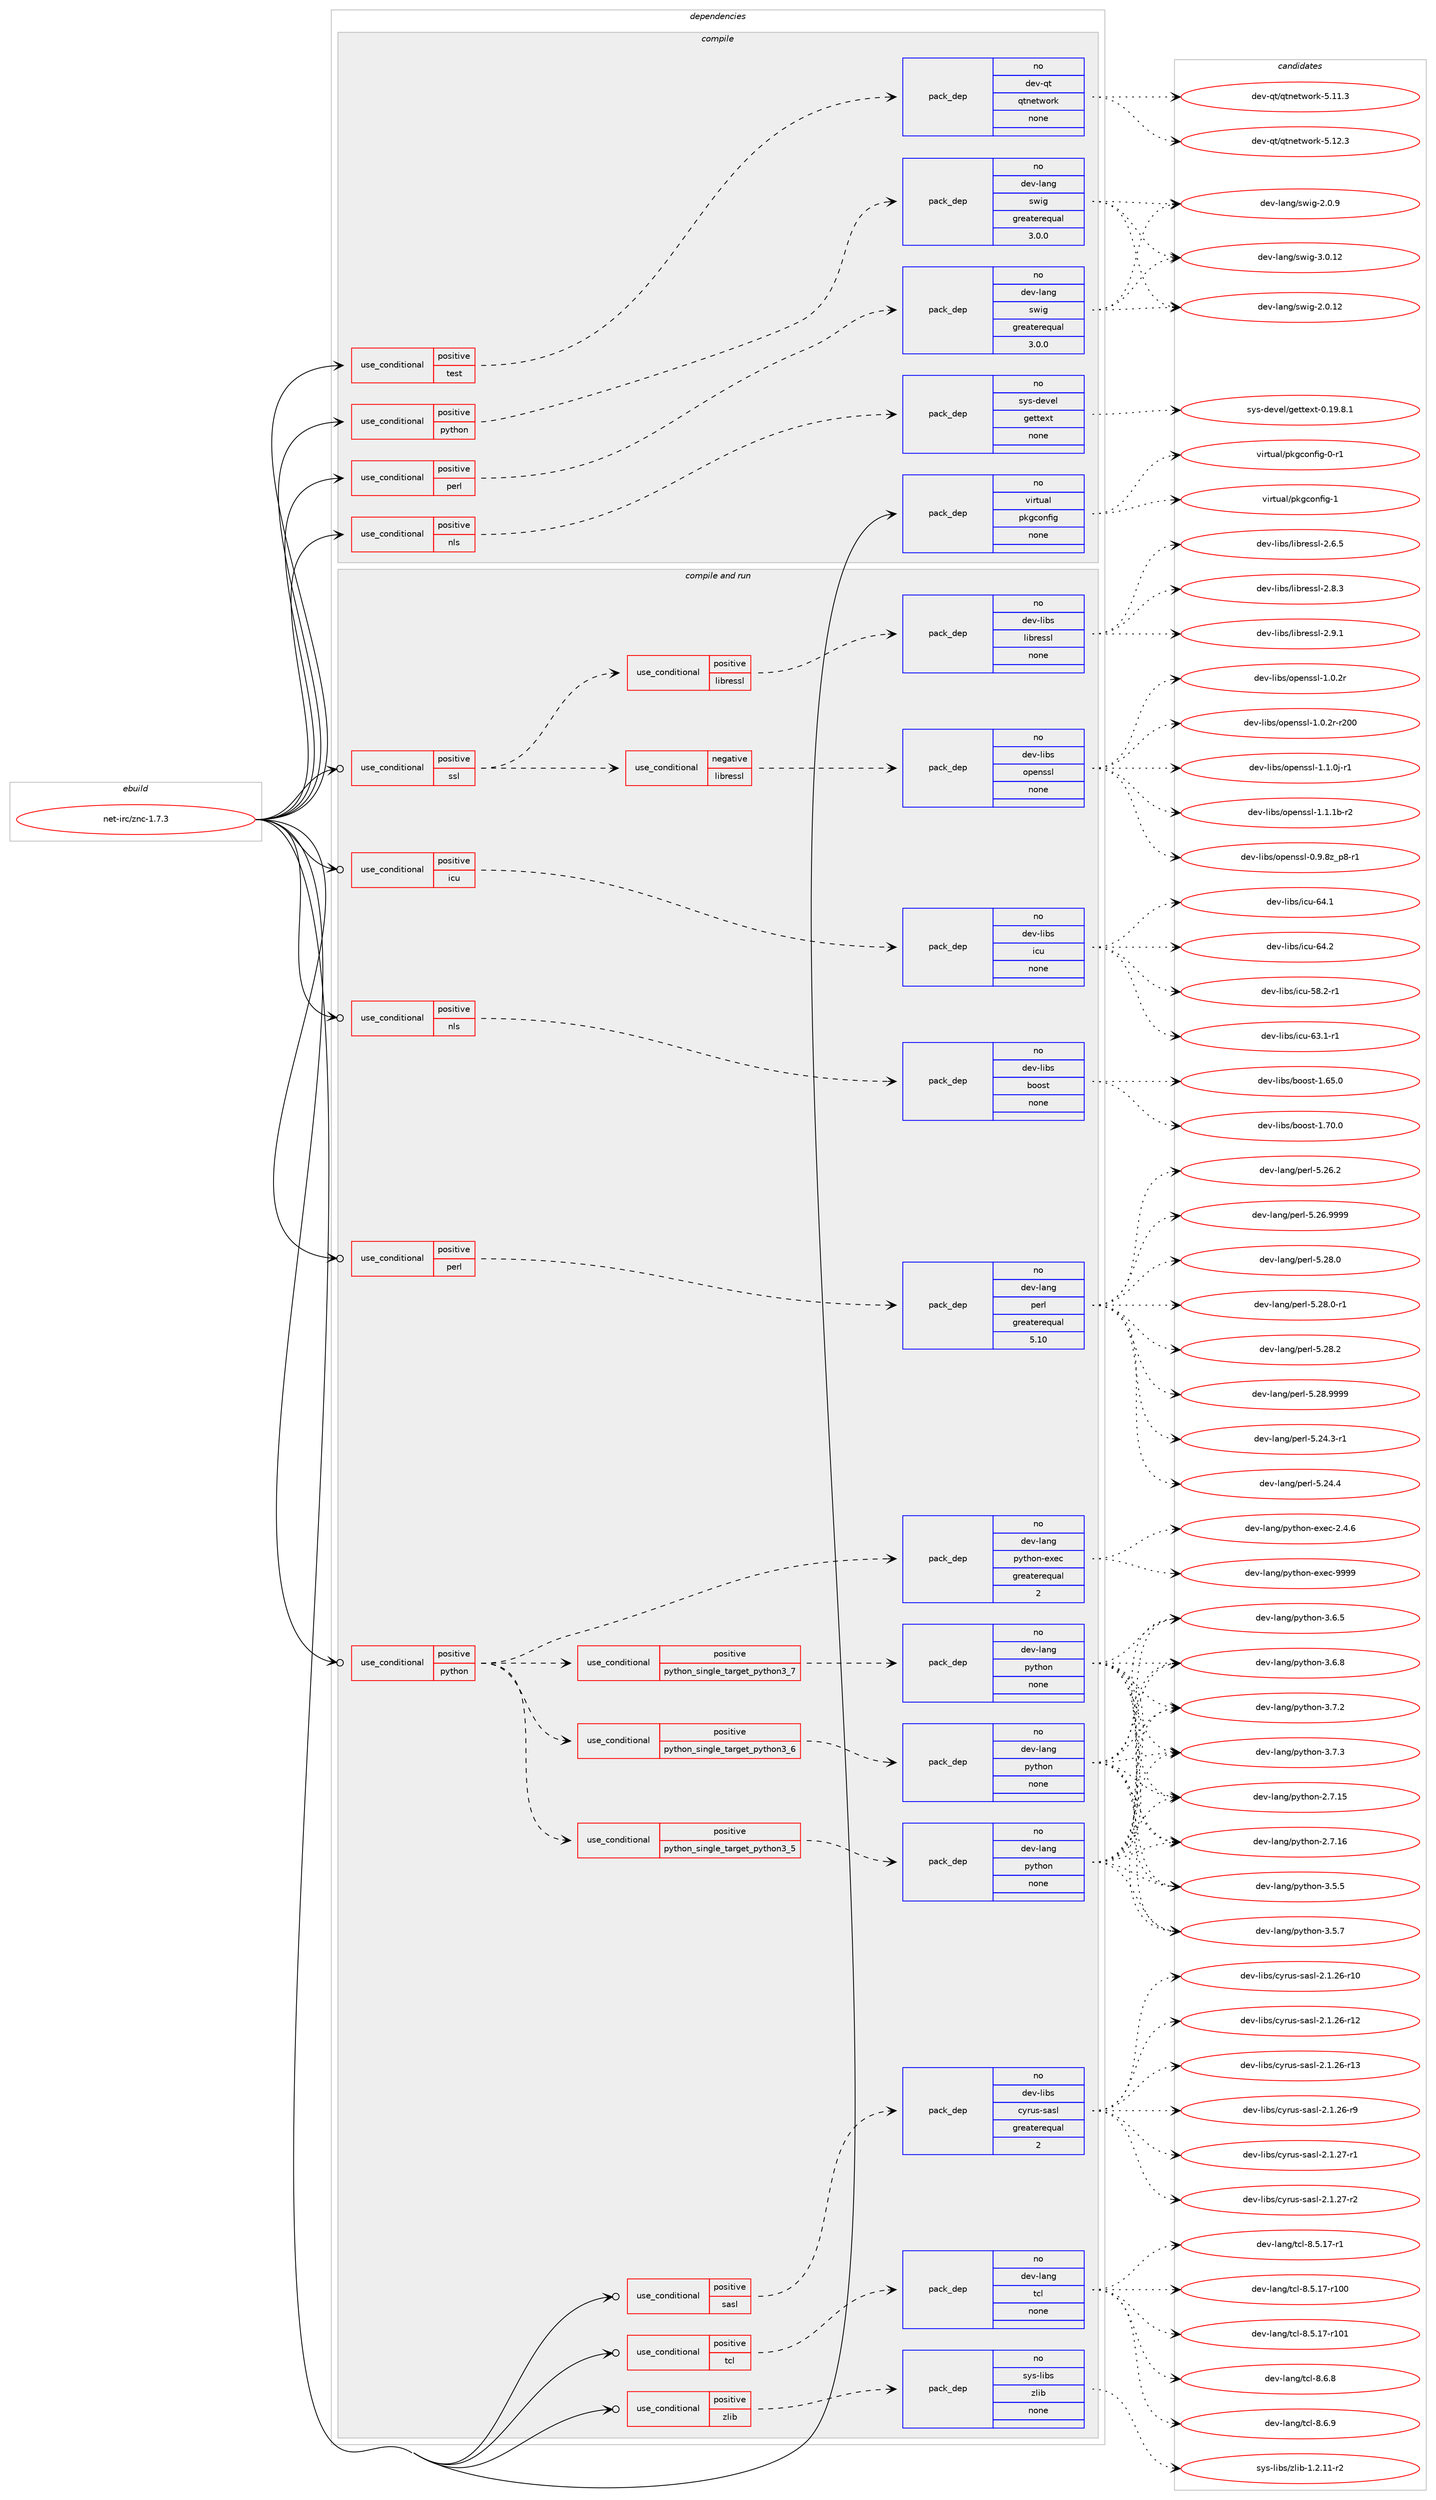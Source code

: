 digraph prolog {

# *************
# Graph options
# *************

newrank=true;
concentrate=true;
compound=true;
graph [rankdir=LR,fontname=Helvetica,fontsize=10,ranksep=1.5];#, ranksep=2.5, nodesep=0.2];
edge  [arrowhead=vee];
node  [fontname=Helvetica,fontsize=10];

# **********
# The ebuild
# **********

subgraph cluster_leftcol {
color=gray;
rank=same;
label=<<i>ebuild</i>>;
id [label="net-irc/znc-1.7.3", color=red, width=4, href="../net-irc/znc-1.7.3.svg"];
}

# ****************
# The dependencies
# ****************

subgraph cluster_midcol {
color=gray;
label=<<i>dependencies</i>>;
subgraph cluster_compile {
fillcolor="#eeeeee";
style=filled;
label=<<i>compile</i>>;
subgraph cond467 {
dependency2177 [label=<<TABLE BORDER="0" CELLBORDER="1" CELLSPACING="0" CELLPADDING="4"><TR><TD ROWSPAN="3" CELLPADDING="10">use_conditional</TD></TR><TR><TD>positive</TD></TR><TR><TD>nls</TD></TR></TABLE>>, shape=none, color=red];
subgraph pack1672 {
dependency2178 [label=<<TABLE BORDER="0" CELLBORDER="1" CELLSPACING="0" CELLPADDING="4" WIDTH="220"><TR><TD ROWSPAN="6" CELLPADDING="30">pack_dep</TD></TR><TR><TD WIDTH="110">no</TD></TR><TR><TD>sys-devel</TD></TR><TR><TD>gettext</TD></TR><TR><TD>none</TD></TR><TR><TD></TD></TR></TABLE>>, shape=none, color=blue];
}
dependency2177:e -> dependency2178:w [weight=20,style="dashed",arrowhead="vee"];
}
id:e -> dependency2177:w [weight=20,style="solid",arrowhead="vee"];
subgraph cond468 {
dependency2179 [label=<<TABLE BORDER="0" CELLBORDER="1" CELLSPACING="0" CELLPADDING="4"><TR><TD ROWSPAN="3" CELLPADDING="10">use_conditional</TD></TR><TR><TD>positive</TD></TR><TR><TD>perl</TD></TR></TABLE>>, shape=none, color=red];
subgraph pack1673 {
dependency2180 [label=<<TABLE BORDER="0" CELLBORDER="1" CELLSPACING="0" CELLPADDING="4" WIDTH="220"><TR><TD ROWSPAN="6" CELLPADDING="30">pack_dep</TD></TR><TR><TD WIDTH="110">no</TD></TR><TR><TD>dev-lang</TD></TR><TR><TD>swig</TD></TR><TR><TD>greaterequal</TD></TR><TR><TD>3.0.0</TD></TR></TABLE>>, shape=none, color=blue];
}
dependency2179:e -> dependency2180:w [weight=20,style="dashed",arrowhead="vee"];
}
id:e -> dependency2179:w [weight=20,style="solid",arrowhead="vee"];
subgraph cond469 {
dependency2181 [label=<<TABLE BORDER="0" CELLBORDER="1" CELLSPACING="0" CELLPADDING="4"><TR><TD ROWSPAN="3" CELLPADDING="10">use_conditional</TD></TR><TR><TD>positive</TD></TR><TR><TD>python</TD></TR></TABLE>>, shape=none, color=red];
subgraph pack1674 {
dependency2182 [label=<<TABLE BORDER="0" CELLBORDER="1" CELLSPACING="0" CELLPADDING="4" WIDTH="220"><TR><TD ROWSPAN="6" CELLPADDING="30">pack_dep</TD></TR><TR><TD WIDTH="110">no</TD></TR><TR><TD>dev-lang</TD></TR><TR><TD>swig</TD></TR><TR><TD>greaterequal</TD></TR><TR><TD>3.0.0</TD></TR></TABLE>>, shape=none, color=blue];
}
dependency2181:e -> dependency2182:w [weight=20,style="dashed",arrowhead="vee"];
}
id:e -> dependency2181:w [weight=20,style="solid",arrowhead="vee"];
subgraph cond470 {
dependency2183 [label=<<TABLE BORDER="0" CELLBORDER="1" CELLSPACING="0" CELLPADDING="4"><TR><TD ROWSPAN="3" CELLPADDING="10">use_conditional</TD></TR><TR><TD>positive</TD></TR><TR><TD>test</TD></TR></TABLE>>, shape=none, color=red];
subgraph pack1675 {
dependency2184 [label=<<TABLE BORDER="0" CELLBORDER="1" CELLSPACING="0" CELLPADDING="4" WIDTH="220"><TR><TD ROWSPAN="6" CELLPADDING="30">pack_dep</TD></TR><TR><TD WIDTH="110">no</TD></TR><TR><TD>dev-qt</TD></TR><TR><TD>qtnetwork</TD></TR><TR><TD>none</TD></TR><TR><TD></TD></TR></TABLE>>, shape=none, color=blue];
}
dependency2183:e -> dependency2184:w [weight=20,style="dashed",arrowhead="vee"];
}
id:e -> dependency2183:w [weight=20,style="solid",arrowhead="vee"];
subgraph pack1676 {
dependency2185 [label=<<TABLE BORDER="0" CELLBORDER="1" CELLSPACING="0" CELLPADDING="4" WIDTH="220"><TR><TD ROWSPAN="6" CELLPADDING="30">pack_dep</TD></TR><TR><TD WIDTH="110">no</TD></TR><TR><TD>virtual</TD></TR><TR><TD>pkgconfig</TD></TR><TR><TD>none</TD></TR><TR><TD></TD></TR></TABLE>>, shape=none, color=blue];
}
id:e -> dependency2185:w [weight=20,style="solid",arrowhead="vee"];
}
subgraph cluster_compileandrun {
fillcolor="#eeeeee";
style=filled;
label=<<i>compile and run</i>>;
subgraph cond471 {
dependency2186 [label=<<TABLE BORDER="0" CELLBORDER="1" CELLSPACING="0" CELLPADDING="4"><TR><TD ROWSPAN="3" CELLPADDING="10">use_conditional</TD></TR><TR><TD>positive</TD></TR><TR><TD>icu</TD></TR></TABLE>>, shape=none, color=red];
subgraph pack1677 {
dependency2187 [label=<<TABLE BORDER="0" CELLBORDER="1" CELLSPACING="0" CELLPADDING="4" WIDTH="220"><TR><TD ROWSPAN="6" CELLPADDING="30">pack_dep</TD></TR><TR><TD WIDTH="110">no</TD></TR><TR><TD>dev-libs</TD></TR><TR><TD>icu</TD></TR><TR><TD>none</TD></TR><TR><TD></TD></TR></TABLE>>, shape=none, color=blue];
}
dependency2186:e -> dependency2187:w [weight=20,style="dashed",arrowhead="vee"];
}
id:e -> dependency2186:w [weight=20,style="solid",arrowhead="odotvee"];
subgraph cond472 {
dependency2188 [label=<<TABLE BORDER="0" CELLBORDER="1" CELLSPACING="0" CELLPADDING="4"><TR><TD ROWSPAN="3" CELLPADDING="10">use_conditional</TD></TR><TR><TD>positive</TD></TR><TR><TD>nls</TD></TR></TABLE>>, shape=none, color=red];
subgraph pack1678 {
dependency2189 [label=<<TABLE BORDER="0" CELLBORDER="1" CELLSPACING="0" CELLPADDING="4" WIDTH="220"><TR><TD ROWSPAN="6" CELLPADDING="30">pack_dep</TD></TR><TR><TD WIDTH="110">no</TD></TR><TR><TD>dev-libs</TD></TR><TR><TD>boost</TD></TR><TR><TD>none</TD></TR><TR><TD></TD></TR></TABLE>>, shape=none, color=blue];
}
dependency2188:e -> dependency2189:w [weight=20,style="dashed",arrowhead="vee"];
}
id:e -> dependency2188:w [weight=20,style="solid",arrowhead="odotvee"];
subgraph cond473 {
dependency2190 [label=<<TABLE BORDER="0" CELLBORDER="1" CELLSPACING="0" CELLPADDING="4"><TR><TD ROWSPAN="3" CELLPADDING="10">use_conditional</TD></TR><TR><TD>positive</TD></TR><TR><TD>perl</TD></TR></TABLE>>, shape=none, color=red];
subgraph pack1679 {
dependency2191 [label=<<TABLE BORDER="0" CELLBORDER="1" CELLSPACING="0" CELLPADDING="4" WIDTH="220"><TR><TD ROWSPAN="6" CELLPADDING="30">pack_dep</TD></TR><TR><TD WIDTH="110">no</TD></TR><TR><TD>dev-lang</TD></TR><TR><TD>perl</TD></TR><TR><TD>greaterequal</TD></TR><TR><TD>5.10</TD></TR></TABLE>>, shape=none, color=blue];
}
dependency2190:e -> dependency2191:w [weight=20,style="dashed",arrowhead="vee"];
}
id:e -> dependency2190:w [weight=20,style="solid",arrowhead="odotvee"];
subgraph cond474 {
dependency2192 [label=<<TABLE BORDER="0" CELLBORDER="1" CELLSPACING="0" CELLPADDING="4"><TR><TD ROWSPAN="3" CELLPADDING="10">use_conditional</TD></TR><TR><TD>positive</TD></TR><TR><TD>python</TD></TR></TABLE>>, shape=none, color=red];
subgraph cond475 {
dependency2193 [label=<<TABLE BORDER="0" CELLBORDER="1" CELLSPACING="0" CELLPADDING="4"><TR><TD ROWSPAN="3" CELLPADDING="10">use_conditional</TD></TR><TR><TD>positive</TD></TR><TR><TD>python_single_target_python3_5</TD></TR></TABLE>>, shape=none, color=red];
subgraph pack1680 {
dependency2194 [label=<<TABLE BORDER="0" CELLBORDER="1" CELLSPACING="0" CELLPADDING="4" WIDTH="220"><TR><TD ROWSPAN="6" CELLPADDING="30">pack_dep</TD></TR><TR><TD WIDTH="110">no</TD></TR><TR><TD>dev-lang</TD></TR><TR><TD>python</TD></TR><TR><TD>none</TD></TR><TR><TD></TD></TR></TABLE>>, shape=none, color=blue];
}
dependency2193:e -> dependency2194:w [weight=20,style="dashed",arrowhead="vee"];
}
dependency2192:e -> dependency2193:w [weight=20,style="dashed",arrowhead="vee"];
subgraph cond476 {
dependency2195 [label=<<TABLE BORDER="0" CELLBORDER="1" CELLSPACING="0" CELLPADDING="4"><TR><TD ROWSPAN="3" CELLPADDING="10">use_conditional</TD></TR><TR><TD>positive</TD></TR><TR><TD>python_single_target_python3_6</TD></TR></TABLE>>, shape=none, color=red];
subgraph pack1681 {
dependency2196 [label=<<TABLE BORDER="0" CELLBORDER="1" CELLSPACING="0" CELLPADDING="4" WIDTH="220"><TR><TD ROWSPAN="6" CELLPADDING="30">pack_dep</TD></TR><TR><TD WIDTH="110">no</TD></TR><TR><TD>dev-lang</TD></TR><TR><TD>python</TD></TR><TR><TD>none</TD></TR><TR><TD></TD></TR></TABLE>>, shape=none, color=blue];
}
dependency2195:e -> dependency2196:w [weight=20,style="dashed",arrowhead="vee"];
}
dependency2192:e -> dependency2195:w [weight=20,style="dashed",arrowhead="vee"];
subgraph cond477 {
dependency2197 [label=<<TABLE BORDER="0" CELLBORDER="1" CELLSPACING="0" CELLPADDING="4"><TR><TD ROWSPAN="3" CELLPADDING="10">use_conditional</TD></TR><TR><TD>positive</TD></TR><TR><TD>python_single_target_python3_7</TD></TR></TABLE>>, shape=none, color=red];
subgraph pack1682 {
dependency2198 [label=<<TABLE BORDER="0" CELLBORDER="1" CELLSPACING="0" CELLPADDING="4" WIDTH="220"><TR><TD ROWSPAN="6" CELLPADDING="30">pack_dep</TD></TR><TR><TD WIDTH="110">no</TD></TR><TR><TD>dev-lang</TD></TR><TR><TD>python</TD></TR><TR><TD>none</TD></TR><TR><TD></TD></TR></TABLE>>, shape=none, color=blue];
}
dependency2197:e -> dependency2198:w [weight=20,style="dashed",arrowhead="vee"];
}
dependency2192:e -> dependency2197:w [weight=20,style="dashed",arrowhead="vee"];
subgraph pack1683 {
dependency2199 [label=<<TABLE BORDER="0" CELLBORDER="1" CELLSPACING="0" CELLPADDING="4" WIDTH="220"><TR><TD ROWSPAN="6" CELLPADDING="30">pack_dep</TD></TR><TR><TD WIDTH="110">no</TD></TR><TR><TD>dev-lang</TD></TR><TR><TD>python-exec</TD></TR><TR><TD>greaterequal</TD></TR><TR><TD>2</TD></TR></TABLE>>, shape=none, color=blue];
}
dependency2192:e -> dependency2199:w [weight=20,style="dashed",arrowhead="vee"];
}
id:e -> dependency2192:w [weight=20,style="solid",arrowhead="odotvee"];
subgraph cond478 {
dependency2200 [label=<<TABLE BORDER="0" CELLBORDER="1" CELLSPACING="0" CELLPADDING="4"><TR><TD ROWSPAN="3" CELLPADDING="10">use_conditional</TD></TR><TR><TD>positive</TD></TR><TR><TD>sasl</TD></TR></TABLE>>, shape=none, color=red];
subgraph pack1684 {
dependency2201 [label=<<TABLE BORDER="0" CELLBORDER="1" CELLSPACING="0" CELLPADDING="4" WIDTH="220"><TR><TD ROWSPAN="6" CELLPADDING="30">pack_dep</TD></TR><TR><TD WIDTH="110">no</TD></TR><TR><TD>dev-libs</TD></TR><TR><TD>cyrus-sasl</TD></TR><TR><TD>greaterequal</TD></TR><TR><TD>2</TD></TR></TABLE>>, shape=none, color=blue];
}
dependency2200:e -> dependency2201:w [weight=20,style="dashed",arrowhead="vee"];
}
id:e -> dependency2200:w [weight=20,style="solid",arrowhead="odotvee"];
subgraph cond479 {
dependency2202 [label=<<TABLE BORDER="0" CELLBORDER="1" CELLSPACING="0" CELLPADDING="4"><TR><TD ROWSPAN="3" CELLPADDING="10">use_conditional</TD></TR><TR><TD>positive</TD></TR><TR><TD>ssl</TD></TR></TABLE>>, shape=none, color=red];
subgraph cond480 {
dependency2203 [label=<<TABLE BORDER="0" CELLBORDER="1" CELLSPACING="0" CELLPADDING="4"><TR><TD ROWSPAN="3" CELLPADDING="10">use_conditional</TD></TR><TR><TD>negative</TD></TR><TR><TD>libressl</TD></TR></TABLE>>, shape=none, color=red];
subgraph pack1685 {
dependency2204 [label=<<TABLE BORDER="0" CELLBORDER="1" CELLSPACING="0" CELLPADDING="4" WIDTH="220"><TR><TD ROWSPAN="6" CELLPADDING="30">pack_dep</TD></TR><TR><TD WIDTH="110">no</TD></TR><TR><TD>dev-libs</TD></TR><TR><TD>openssl</TD></TR><TR><TD>none</TD></TR><TR><TD></TD></TR></TABLE>>, shape=none, color=blue];
}
dependency2203:e -> dependency2204:w [weight=20,style="dashed",arrowhead="vee"];
}
dependency2202:e -> dependency2203:w [weight=20,style="dashed",arrowhead="vee"];
subgraph cond481 {
dependency2205 [label=<<TABLE BORDER="0" CELLBORDER="1" CELLSPACING="0" CELLPADDING="4"><TR><TD ROWSPAN="3" CELLPADDING="10">use_conditional</TD></TR><TR><TD>positive</TD></TR><TR><TD>libressl</TD></TR></TABLE>>, shape=none, color=red];
subgraph pack1686 {
dependency2206 [label=<<TABLE BORDER="0" CELLBORDER="1" CELLSPACING="0" CELLPADDING="4" WIDTH="220"><TR><TD ROWSPAN="6" CELLPADDING="30">pack_dep</TD></TR><TR><TD WIDTH="110">no</TD></TR><TR><TD>dev-libs</TD></TR><TR><TD>libressl</TD></TR><TR><TD>none</TD></TR><TR><TD></TD></TR></TABLE>>, shape=none, color=blue];
}
dependency2205:e -> dependency2206:w [weight=20,style="dashed",arrowhead="vee"];
}
dependency2202:e -> dependency2205:w [weight=20,style="dashed",arrowhead="vee"];
}
id:e -> dependency2202:w [weight=20,style="solid",arrowhead="odotvee"];
subgraph cond482 {
dependency2207 [label=<<TABLE BORDER="0" CELLBORDER="1" CELLSPACING="0" CELLPADDING="4"><TR><TD ROWSPAN="3" CELLPADDING="10">use_conditional</TD></TR><TR><TD>positive</TD></TR><TR><TD>tcl</TD></TR></TABLE>>, shape=none, color=red];
subgraph pack1687 {
dependency2208 [label=<<TABLE BORDER="0" CELLBORDER="1" CELLSPACING="0" CELLPADDING="4" WIDTH="220"><TR><TD ROWSPAN="6" CELLPADDING="30">pack_dep</TD></TR><TR><TD WIDTH="110">no</TD></TR><TR><TD>dev-lang</TD></TR><TR><TD>tcl</TD></TR><TR><TD>none</TD></TR><TR><TD></TD></TR></TABLE>>, shape=none, color=blue];
}
dependency2207:e -> dependency2208:w [weight=20,style="dashed",arrowhead="vee"];
}
id:e -> dependency2207:w [weight=20,style="solid",arrowhead="odotvee"];
subgraph cond483 {
dependency2209 [label=<<TABLE BORDER="0" CELLBORDER="1" CELLSPACING="0" CELLPADDING="4"><TR><TD ROWSPAN="3" CELLPADDING="10">use_conditional</TD></TR><TR><TD>positive</TD></TR><TR><TD>zlib</TD></TR></TABLE>>, shape=none, color=red];
subgraph pack1688 {
dependency2210 [label=<<TABLE BORDER="0" CELLBORDER="1" CELLSPACING="0" CELLPADDING="4" WIDTH="220"><TR><TD ROWSPAN="6" CELLPADDING="30">pack_dep</TD></TR><TR><TD WIDTH="110">no</TD></TR><TR><TD>sys-libs</TD></TR><TR><TD>zlib</TD></TR><TR><TD>none</TD></TR><TR><TD></TD></TR></TABLE>>, shape=none, color=blue];
}
dependency2209:e -> dependency2210:w [weight=20,style="dashed",arrowhead="vee"];
}
id:e -> dependency2209:w [weight=20,style="solid",arrowhead="odotvee"];
}
subgraph cluster_run {
fillcolor="#eeeeee";
style=filled;
label=<<i>run</i>>;
}
}

# **************
# The candidates
# **************

subgraph cluster_choices {
rank=same;
color=gray;
label=<<i>candidates</i>>;

subgraph choice1672 {
color=black;
nodesep=1;
choice1151211154510010111810110847103101116116101120116454846495746564649 [label="sys-devel/gettext-0.19.8.1", color=red, width=4,href="../sys-devel/gettext-0.19.8.1.svg"];
dependency2178:e -> choice1151211154510010111810110847103101116116101120116454846495746564649:w [style=dotted,weight="100"];
}
subgraph choice1673 {
color=black;
nodesep=1;
choice10010111845108971101034711511910510345504648464950 [label="dev-lang/swig-2.0.12", color=red, width=4,href="../dev-lang/swig-2.0.12.svg"];
choice100101118451089711010347115119105103455046484657 [label="dev-lang/swig-2.0.9", color=red, width=4,href="../dev-lang/swig-2.0.9.svg"];
choice10010111845108971101034711511910510345514648464950 [label="dev-lang/swig-3.0.12", color=red, width=4,href="../dev-lang/swig-3.0.12.svg"];
dependency2180:e -> choice10010111845108971101034711511910510345504648464950:w [style=dotted,weight="100"];
dependency2180:e -> choice100101118451089711010347115119105103455046484657:w [style=dotted,weight="100"];
dependency2180:e -> choice10010111845108971101034711511910510345514648464950:w [style=dotted,weight="100"];
}
subgraph choice1674 {
color=black;
nodesep=1;
choice10010111845108971101034711511910510345504648464950 [label="dev-lang/swig-2.0.12", color=red, width=4,href="../dev-lang/swig-2.0.12.svg"];
choice100101118451089711010347115119105103455046484657 [label="dev-lang/swig-2.0.9", color=red, width=4,href="../dev-lang/swig-2.0.9.svg"];
choice10010111845108971101034711511910510345514648464950 [label="dev-lang/swig-3.0.12", color=red, width=4,href="../dev-lang/swig-3.0.12.svg"];
dependency2182:e -> choice10010111845108971101034711511910510345504648464950:w [style=dotted,weight="100"];
dependency2182:e -> choice100101118451089711010347115119105103455046484657:w [style=dotted,weight="100"];
dependency2182:e -> choice10010111845108971101034711511910510345514648464950:w [style=dotted,weight="100"];
}
subgraph choice1675 {
color=black;
nodesep=1;
choice100101118451131164711311611010111611911111410745534649494651 [label="dev-qt/qtnetwork-5.11.3", color=red, width=4,href="../dev-qt/qtnetwork-5.11.3.svg"];
choice100101118451131164711311611010111611911111410745534649504651 [label="dev-qt/qtnetwork-5.12.3", color=red, width=4,href="../dev-qt/qtnetwork-5.12.3.svg"];
dependency2184:e -> choice100101118451131164711311611010111611911111410745534649494651:w [style=dotted,weight="100"];
dependency2184:e -> choice100101118451131164711311611010111611911111410745534649504651:w [style=dotted,weight="100"];
}
subgraph choice1676 {
color=black;
nodesep=1;
choice11810511411611797108471121071039911111010210510345484511449 [label="virtual/pkgconfig-0-r1", color=red, width=4,href="../virtual/pkgconfig-0-r1.svg"];
choice1181051141161179710847112107103991111101021051034549 [label="virtual/pkgconfig-1", color=red, width=4,href="../virtual/pkgconfig-1.svg"];
dependency2185:e -> choice11810511411611797108471121071039911111010210510345484511449:w [style=dotted,weight="100"];
dependency2185:e -> choice1181051141161179710847112107103991111101021051034549:w [style=dotted,weight="100"];
}
subgraph choice1677 {
color=black;
nodesep=1;
choice1001011184510810598115471059911745535646504511449 [label="dev-libs/icu-58.2-r1", color=red, width=4,href="../dev-libs/icu-58.2-r1.svg"];
choice1001011184510810598115471059911745545146494511449 [label="dev-libs/icu-63.1-r1", color=red, width=4,href="../dev-libs/icu-63.1-r1.svg"];
choice100101118451081059811547105991174554524649 [label="dev-libs/icu-64.1", color=red, width=4,href="../dev-libs/icu-64.1.svg"];
choice100101118451081059811547105991174554524650 [label="dev-libs/icu-64.2", color=red, width=4,href="../dev-libs/icu-64.2.svg"];
dependency2187:e -> choice1001011184510810598115471059911745535646504511449:w [style=dotted,weight="100"];
dependency2187:e -> choice1001011184510810598115471059911745545146494511449:w [style=dotted,weight="100"];
dependency2187:e -> choice100101118451081059811547105991174554524649:w [style=dotted,weight="100"];
dependency2187:e -> choice100101118451081059811547105991174554524650:w [style=dotted,weight="100"];
}
subgraph choice1678 {
color=black;
nodesep=1;
choice1001011184510810598115479811111111511645494654534648 [label="dev-libs/boost-1.65.0", color=red, width=4,href="../dev-libs/boost-1.65.0.svg"];
choice1001011184510810598115479811111111511645494655484648 [label="dev-libs/boost-1.70.0", color=red, width=4,href="../dev-libs/boost-1.70.0.svg"];
dependency2189:e -> choice1001011184510810598115479811111111511645494654534648:w [style=dotted,weight="100"];
dependency2189:e -> choice1001011184510810598115479811111111511645494655484648:w [style=dotted,weight="100"];
}
subgraph choice1679 {
color=black;
nodesep=1;
choice100101118451089711010347112101114108455346505246514511449 [label="dev-lang/perl-5.24.3-r1", color=red, width=4,href="../dev-lang/perl-5.24.3-r1.svg"];
choice10010111845108971101034711210111410845534650524652 [label="dev-lang/perl-5.24.4", color=red, width=4,href="../dev-lang/perl-5.24.4.svg"];
choice10010111845108971101034711210111410845534650544650 [label="dev-lang/perl-5.26.2", color=red, width=4,href="../dev-lang/perl-5.26.2.svg"];
choice10010111845108971101034711210111410845534650544657575757 [label="dev-lang/perl-5.26.9999", color=red, width=4,href="../dev-lang/perl-5.26.9999.svg"];
choice10010111845108971101034711210111410845534650564648 [label="dev-lang/perl-5.28.0", color=red, width=4,href="../dev-lang/perl-5.28.0.svg"];
choice100101118451089711010347112101114108455346505646484511449 [label="dev-lang/perl-5.28.0-r1", color=red, width=4,href="../dev-lang/perl-5.28.0-r1.svg"];
choice10010111845108971101034711210111410845534650564650 [label="dev-lang/perl-5.28.2", color=red, width=4,href="../dev-lang/perl-5.28.2.svg"];
choice10010111845108971101034711210111410845534650564657575757 [label="dev-lang/perl-5.28.9999", color=red, width=4,href="../dev-lang/perl-5.28.9999.svg"];
dependency2191:e -> choice100101118451089711010347112101114108455346505246514511449:w [style=dotted,weight="100"];
dependency2191:e -> choice10010111845108971101034711210111410845534650524652:w [style=dotted,weight="100"];
dependency2191:e -> choice10010111845108971101034711210111410845534650544650:w [style=dotted,weight="100"];
dependency2191:e -> choice10010111845108971101034711210111410845534650544657575757:w [style=dotted,weight="100"];
dependency2191:e -> choice10010111845108971101034711210111410845534650564648:w [style=dotted,weight="100"];
dependency2191:e -> choice100101118451089711010347112101114108455346505646484511449:w [style=dotted,weight="100"];
dependency2191:e -> choice10010111845108971101034711210111410845534650564650:w [style=dotted,weight="100"];
dependency2191:e -> choice10010111845108971101034711210111410845534650564657575757:w [style=dotted,weight="100"];
}
subgraph choice1680 {
color=black;
nodesep=1;
choice10010111845108971101034711212111610411111045504655464953 [label="dev-lang/python-2.7.15", color=red, width=4,href="../dev-lang/python-2.7.15.svg"];
choice10010111845108971101034711212111610411111045504655464954 [label="dev-lang/python-2.7.16", color=red, width=4,href="../dev-lang/python-2.7.16.svg"];
choice100101118451089711010347112121116104111110455146534653 [label="dev-lang/python-3.5.5", color=red, width=4,href="../dev-lang/python-3.5.5.svg"];
choice100101118451089711010347112121116104111110455146534655 [label="dev-lang/python-3.5.7", color=red, width=4,href="../dev-lang/python-3.5.7.svg"];
choice100101118451089711010347112121116104111110455146544653 [label="dev-lang/python-3.6.5", color=red, width=4,href="../dev-lang/python-3.6.5.svg"];
choice100101118451089711010347112121116104111110455146544656 [label="dev-lang/python-3.6.8", color=red, width=4,href="../dev-lang/python-3.6.8.svg"];
choice100101118451089711010347112121116104111110455146554650 [label="dev-lang/python-3.7.2", color=red, width=4,href="../dev-lang/python-3.7.2.svg"];
choice100101118451089711010347112121116104111110455146554651 [label="dev-lang/python-3.7.3", color=red, width=4,href="../dev-lang/python-3.7.3.svg"];
dependency2194:e -> choice10010111845108971101034711212111610411111045504655464953:w [style=dotted,weight="100"];
dependency2194:e -> choice10010111845108971101034711212111610411111045504655464954:w [style=dotted,weight="100"];
dependency2194:e -> choice100101118451089711010347112121116104111110455146534653:w [style=dotted,weight="100"];
dependency2194:e -> choice100101118451089711010347112121116104111110455146534655:w [style=dotted,weight="100"];
dependency2194:e -> choice100101118451089711010347112121116104111110455146544653:w [style=dotted,weight="100"];
dependency2194:e -> choice100101118451089711010347112121116104111110455146544656:w [style=dotted,weight="100"];
dependency2194:e -> choice100101118451089711010347112121116104111110455146554650:w [style=dotted,weight="100"];
dependency2194:e -> choice100101118451089711010347112121116104111110455146554651:w [style=dotted,weight="100"];
}
subgraph choice1681 {
color=black;
nodesep=1;
choice10010111845108971101034711212111610411111045504655464953 [label="dev-lang/python-2.7.15", color=red, width=4,href="../dev-lang/python-2.7.15.svg"];
choice10010111845108971101034711212111610411111045504655464954 [label="dev-lang/python-2.7.16", color=red, width=4,href="../dev-lang/python-2.7.16.svg"];
choice100101118451089711010347112121116104111110455146534653 [label="dev-lang/python-3.5.5", color=red, width=4,href="../dev-lang/python-3.5.5.svg"];
choice100101118451089711010347112121116104111110455146534655 [label="dev-lang/python-3.5.7", color=red, width=4,href="../dev-lang/python-3.5.7.svg"];
choice100101118451089711010347112121116104111110455146544653 [label="dev-lang/python-3.6.5", color=red, width=4,href="../dev-lang/python-3.6.5.svg"];
choice100101118451089711010347112121116104111110455146544656 [label="dev-lang/python-3.6.8", color=red, width=4,href="../dev-lang/python-3.6.8.svg"];
choice100101118451089711010347112121116104111110455146554650 [label="dev-lang/python-3.7.2", color=red, width=4,href="../dev-lang/python-3.7.2.svg"];
choice100101118451089711010347112121116104111110455146554651 [label="dev-lang/python-3.7.3", color=red, width=4,href="../dev-lang/python-3.7.3.svg"];
dependency2196:e -> choice10010111845108971101034711212111610411111045504655464953:w [style=dotted,weight="100"];
dependency2196:e -> choice10010111845108971101034711212111610411111045504655464954:w [style=dotted,weight="100"];
dependency2196:e -> choice100101118451089711010347112121116104111110455146534653:w [style=dotted,weight="100"];
dependency2196:e -> choice100101118451089711010347112121116104111110455146534655:w [style=dotted,weight="100"];
dependency2196:e -> choice100101118451089711010347112121116104111110455146544653:w [style=dotted,weight="100"];
dependency2196:e -> choice100101118451089711010347112121116104111110455146544656:w [style=dotted,weight="100"];
dependency2196:e -> choice100101118451089711010347112121116104111110455146554650:w [style=dotted,weight="100"];
dependency2196:e -> choice100101118451089711010347112121116104111110455146554651:w [style=dotted,weight="100"];
}
subgraph choice1682 {
color=black;
nodesep=1;
choice10010111845108971101034711212111610411111045504655464953 [label="dev-lang/python-2.7.15", color=red, width=4,href="../dev-lang/python-2.7.15.svg"];
choice10010111845108971101034711212111610411111045504655464954 [label="dev-lang/python-2.7.16", color=red, width=4,href="../dev-lang/python-2.7.16.svg"];
choice100101118451089711010347112121116104111110455146534653 [label="dev-lang/python-3.5.5", color=red, width=4,href="../dev-lang/python-3.5.5.svg"];
choice100101118451089711010347112121116104111110455146534655 [label="dev-lang/python-3.5.7", color=red, width=4,href="../dev-lang/python-3.5.7.svg"];
choice100101118451089711010347112121116104111110455146544653 [label="dev-lang/python-3.6.5", color=red, width=4,href="../dev-lang/python-3.6.5.svg"];
choice100101118451089711010347112121116104111110455146544656 [label="dev-lang/python-3.6.8", color=red, width=4,href="../dev-lang/python-3.6.8.svg"];
choice100101118451089711010347112121116104111110455146554650 [label="dev-lang/python-3.7.2", color=red, width=4,href="../dev-lang/python-3.7.2.svg"];
choice100101118451089711010347112121116104111110455146554651 [label="dev-lang/python-3.7.3", color=red, width=4,href="../dev-lang/python-3.7.3.svg"];
dependency2198:e -> choice10010111845108971101034711212111610411111045504655464953:w [style=dotted,weight="100"];
dependency2198:e -> choice10010111845108971101034711212111610411111045504655464954:w [style=dotted,weight="100"];
dependency2198:e -> choice100101118451089711010347112121116104111110455146534653:w [style=dotted,weight="100"];
dependency2198:e -> choice100101118451089711010347112121116104111110455146534655:w [style=dotted,weight="100"];
dependency2198:e -> choice100101118451089711010347112121116104111110455146544653:w [style=dotted,weight="100"];
dependency2198:e -> choice100101118451089711010347112121116104111110455146544656:w [style=dotted,weight="100"];
dependency2198:e -> choice100101118451089711010347112121116104111110455146554650:w [style=dotted,weight="100"];
dependency2198:e -> choice100101118451089711010347112121116104111110455146554651:w [style=dotted,weight="100"];
}
subgraph choice1683 {
color=black;
nodesep=1;
choice1001011184510897110103471121211161041111104510112010199455046524654 [label="dev-lang/python-exec-2.4.6", color=red, width=4,href="../dev-lang/python-exec-2.4.6.svg"];
choice10010111845108971101034711212111610411111045101120101994557575757 [label="dev-lang/python-exec-9999", color=red, width=4,href="../dev-lang/python-exec-9999.svg"];
dependency2199:e -> choice1001011184510897110103471121211161041111104510112010199455046524654:w [style=dotted,weight="100"];
dependency2199:e -> choice10010111845108971101034711212111610411111045101120101994557575757:w [style=dotted,weight="100"];
}
subgraph choice1684 {
color=black;
nodesep=1;
choice10010111845108105981154799121114117115451159711510845504649465054451144948 [label="dev-libs/cyrus-sasl-2.1.26-r10", color=red, width=4,href="../dev-libs/cyrus-sasl-2.1.26-r10.svg"];
choice10010111845108105981154799121114117115451159711510845504649465054451144950 [label="dev-libs/cyrus-sasl-2.1.26-r12", color=red, width=4,href="../dev-libs/cyrus-sasl-2.1.26-r12.svg"];
choice10010111845108105981154799121114117115451159711510845504649465054451144951 [label="dev-libs/cyrus-sasl-2.1.26-r13", color=red, width=4,href="../dev-libs/cyrus-sasl-2.1.26-r13.svg"];
choice100101118451081059811547991211141171154511597115108455046494650544511457 [label="dev-libs/cyrus-sasl-2.1.26-r9", color=red, width=4,href="../dev-libs/cyrus-sasl-2.1.26-r9.svg"];
choice100101118451081059811547991211141171154511597115108455046494650554511449 [label="dev-libs/cyrus-sasl-2.1.27-r1", color=red, width=4,href="../dev-libs/cyrus-sasl-2.1.27-r1.svg"];
choice100101118451081059811547991211141171154511597115108455046494650554511450 [label="dev-libs/cyrus-sasl-2.1.27-r2", color=red, width=4,href="../dev-libs/cyrus-sasl-2.1.27-r2.svg"];
dependency2201:e -> choice10010111845108105981154799121114117115451159711510845504649465054451144948:w [style=dotted,weight="100"];
dependency2201:e -> choice10010111845108105981154799121114117115451159711510845504649465054451144950:w [style=dotted,weight="100"];
dependency2201:e -> choice10010111845108105981154799121114117115451159711510845504649465054451144951:w [style=dotted,weight="100"];
dependency2201:e -> choice100101118451081059811547991211141171154511597115108455046494650544511457:w [style=dotted,weight="100"];
dependency2201:e -> choice100101118451081059811547991211141171154511597115108455046494650554511449:w [style=dotted,weight="100"];
dependency2201:e -> choice100101118451081059811547991211141171154511597115108455046494650554511450:w [style=dotted,weight="100"];
}
subgraph choice1685 {
color=black;
nodesep=1;
choice10010111845108105981154711111210111011511510845484657465612295112564511449 [label="dev-libs/openssl-0.9.8z_p8-r1", color=red, width=4,href="../dev-libs/openssl-0.9.8z_p8-r1.svg"];
choice100101118451081059811547111112101110115115108454946484650114 [label="dev-libs/openssl-1.0.2r", color=red, width=4,href="../dev-libs/openssl-1.0.2r.svg"];
choice10010111845108105981154711111210111011511510845494648465011445114504848 [label="dev-libs/openssl-1.0.2r-r200", color=red, width=4,href="../dev-libs/openssl-1.0.2r-r200.svg"];
choice1001011184510810598115471111121011101151151084549464946481064511449 [label="dev-libs/openssl-1.1.0j-r1", color=red, width=4,href="../dev-libs/openssl-1.1.0j-r1.svg"];
choice100101118451081059811547111112101110115115108454946494649984511450 [label="dev-libs/openssl-1.1.1b-r2", color=red, width=4,href="../dev-libs/openssl-1.1.1b-r2.svg"];
dependency2204:e -> choice10010111845108105981154711111210111011511510845484657465612295112564511449:w [style=dotted,weight="100"];
dependency2204:e -> choice100101118451081059811547111112101110115115108454946484650114:w [style=dotted,weight="100"];
dependency2204:e -> choice10010111845108105981154711111210111011511510845494648465011445114504848:w [style=dotted,weight="100"];
dependency2204:e -> choice1001011184510810598115471111121011101151151084549464946481064511449:w [style=dotted,weight="100"];
dependency2204:e -> choice100101118451081059811547111112101110115115108454946494649984511450:w [style=dotted,weight="100"];
}
subgraph choice1686 {
color=black;
nodesep=1;
choice10010111845108105981154710810598114101115115108455046544653 [label="dev-libs/libressl-2.6.5", color=red, width=4,href="../dev-libs/libressl-2.6.5.svg"];
choice10010111845108105981154710810598114101115115108455046564651 [label="dev-libs/libressl-2.8.3", color=red, width=4,href="../dev-libs/libressl-2.8.3.svg"];
choice10010111845108105981154710810598114101115115108455046574649 [label="dev-libs/libressl-2.9.1", color=red, width=4,href="../dev-libs/libressl-2.9.1.svg"];
dependency2206:e -> choice10010111845108105981154710810598114101115115108455046544653:w [style=dotted,weight="100"];
dependency2206:e -> choice10010111845108105981154710810598114101115115108455046564651:w [style=dotted,weight="100"];
dependency2206:e -> choice10010111845108105981154710810598114101115115108455046574649:w [style=dotted,weight="100"];
}
subgraph choice1687 {
color=black;
nodesep=1;
choice10010111845108971101034711699108455646534649554511449 [label="dev-lang/tcl-8.5.17-r1", color=red, width=4,href="../dev-lang/tcl-8.5.17-r1.svg"];
choice100101118451089711010347116991084556465346495545114494848 [label="dev-lang/tcl-8.5.17-r100", color=red, width=4,href="../dev-lang/tcl-8.5.17-r100.svg"];
choice100101118451089711010347116991084556465346495545114494849 [label="dev-lang/tcl-8.5.17-r101", color=red, width=4,href="../dev-lang/tcl-8.5.17-r101.svg"];
choice10010111845108971101034711699108455646544656 [label="dev-lang/tcl-8.6.8", color=red, width=4,href="../dev-lang/tcl-8.6.8.svg"];
choice10010111845108971101034711699108455646544657 [label="dev-lang/tcl-8.6.9", color=red, width=4,href="../dev-lang/tcl-8.6.9.svg"];
dependency2208:e -> choice10010111845108971101034711699108455646534649554511449:w [style=dotted,weight="100"];
dependency2208:e -> choice100101118451089711010347116991084556465346495545114494848:w [style=dotted,weight="100"];
dependency2208:e -> choice100101118451089711010347116991084556465346495545114494849:w [style=dotted,weight="100"];
dependency2208:e -> choice10010111845108971101034711699108455646544656:w [style=dotted,weight="100"];
dependency2208:e -> choice10010111845108971101034711699108455646544657:w [style=dotted,weight="100"];
}
subgraph choice1688 {
color=black;
nodesep=1;
choice11512111545108105981154712210810598454946504649494511450 [label="sys-libs/zlib-1.2.11-r2", color=red, width=4,href="../sys-libs/zlib-1.2.11-r2.svg"];
dependency2210:e -> choice11512111545108105981154712210810598454946504649494511450:w [style=dotted,weight="100"];
}
}

}
